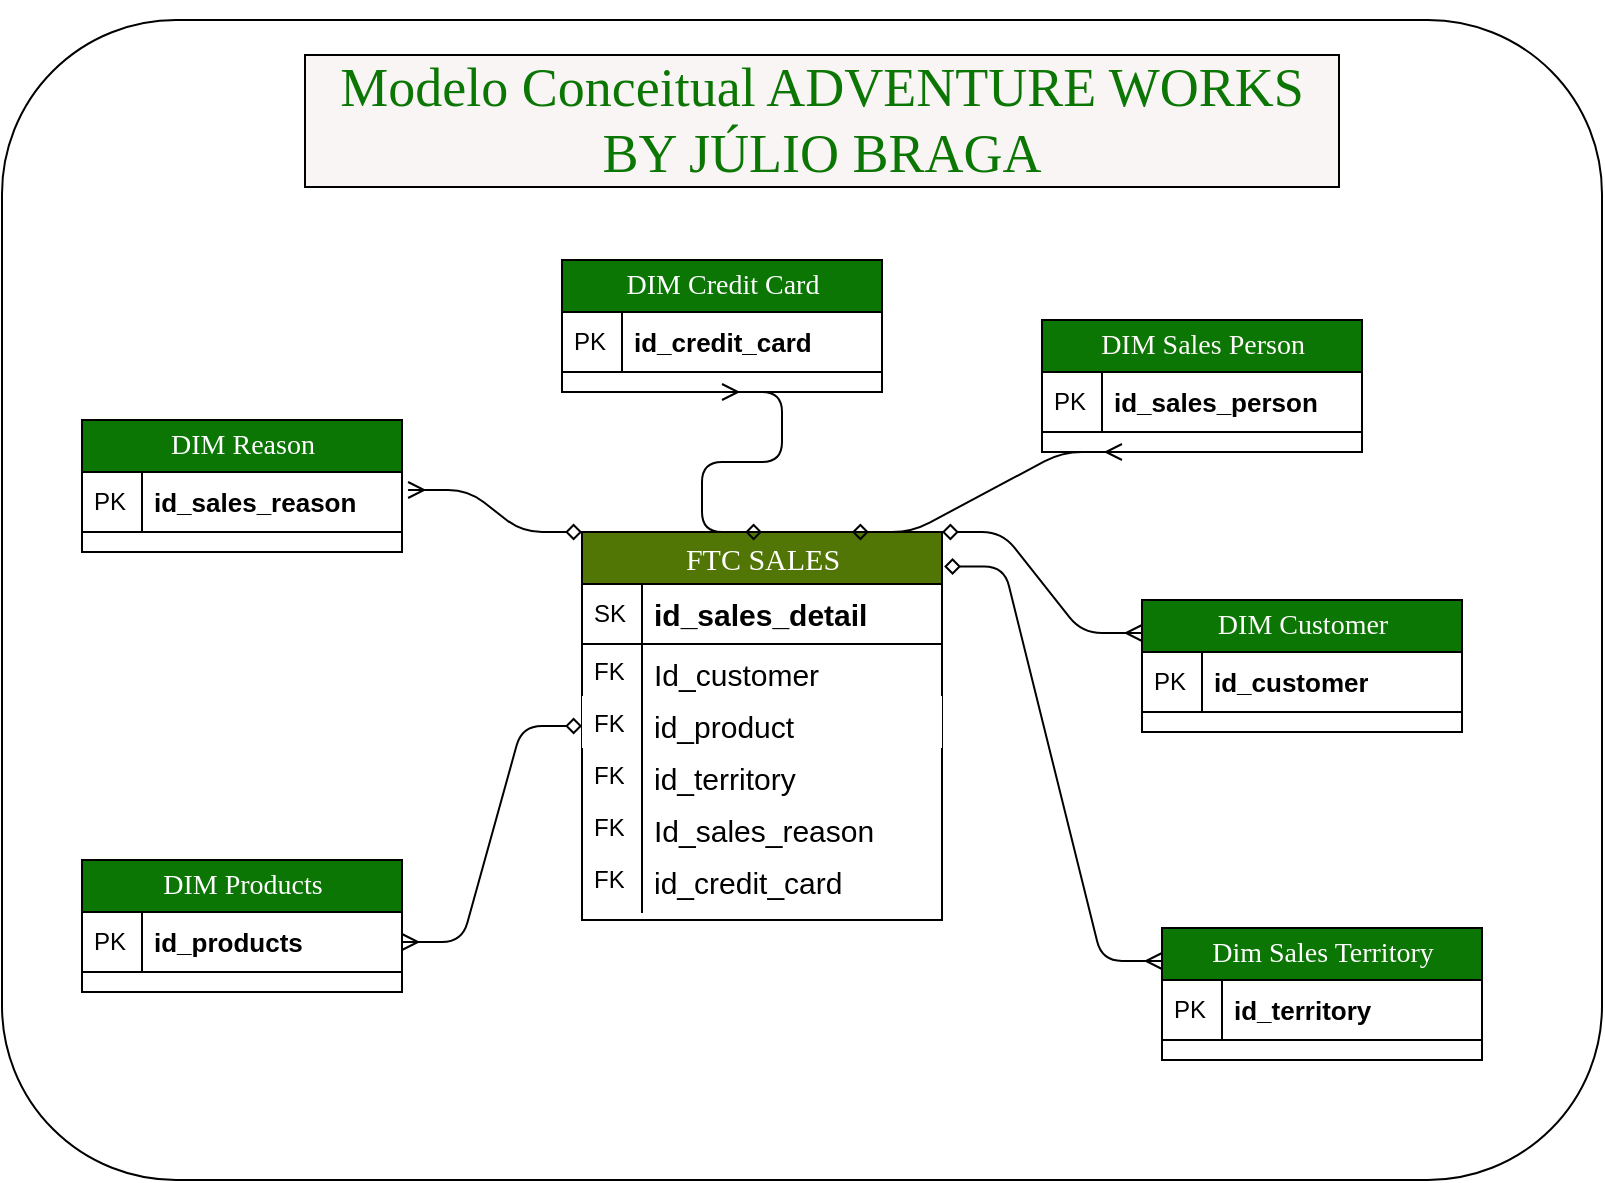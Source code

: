 <mxfile version="23.1.5" type="github">
  <diagram name="Page-1" id="e56a1550-8fbb-45ad-956c-1786394a9013">
    <mxGraphModel dx="1035" dy="551" grid="1" gridSize="10" guides="1" tooltips="1" connect="1" arrows="1" fold="1" page="1" pageScale="1" pageWidth="1100" pageHeight="850" background="none" math="0" shadow="0">
      <root>
        <mxCell id="0" />
        <mxCell id="1" parent="0" />
        <mxCell id="Qn2qlTN2ILUu-nCu6F_l-32" value="" style="rounded=1;whiteSpace=wrap;html=1;fontFamily=Verdana;fontSize=14;fontColor=default;labelBackgroundColor=none;" vertex="1" parent="1">
          <mxGeometry x="20" y="30" width="800" height="580" as="geometry" />
        </mxCell>
        <mxCell id="2e49270ec7c68f3f-19" value="FTC SALES" style="swimlane;html=1;fontStyle=0;childLayout=stackLayout;horizontal=1;startSize=26;fillColor=#527605;horizontalStack=0;resizeParent=1;resizeLast=0;collapsible=1;marginBottom=0;swimlaneFillColor=#ffffff;align=center;rounded=0;shadow=0;comic=0;labelBackgroundColor=none;strokeWidth=1;fontFamily=Verdana;fontSize=15;fontColor=#ffffff;" parent="1" vertex="1">
          <mxGeometry x="310" y="286" width="180" height="194" as="geometry" />
        </mxCell>
        <mxCell id="2e49270ec7c68f3f-20" value="id_sales_detail" style="shape=partialRectangle;top=0;left=0;right=0;bottom=1;html=1;align=left;verticalAlign=middle;fillColor=none;spacingLeft=34;spacingRight=4;whiteSpace=wrap;overflow=hidden;rotatable=0;points=[[0,0.5],[1,0.5]];portConstraint=eastwest;dropTarget=0;fontStyle=1;fontSize=15;" parent="2e49270ec7c68f3f-19" vertex="1">
          <mxGeometry y="26" width="180" height="30" as="geometry" />
        </mxCell>
        <mxCell id="2e49270ec7c68f3f-21" value="SK&amp;nbsp;" style="shape=partialRectangle;top=0;left=0;bottom=0;html=1;fillColor=none;align=left;verticalAlign=middle;spacingLeft=4;spacingRight=4;whiteSpace=wrap;overflow=hidden;rotatable=0;points=[];portConstraint=eastwest;part=1;" parent="2e49270ec7c68f3f-20" vertex="1" connectable="0">
          <mxGeometry width="30" height="30" as="geometry" />
        </mxCell>
        <mxCell id="2e49270ec7c68f3f-22" value="Id_customer" style="shape=partialRectangle;top=0;left=0;right=0;bottom=0;html=1;align=left;verticalAlign=top;fillColor=none;spacingLeft=34;spacingRight=4;whiteSpace=wrap;overflow=hidden;rotatable=0;points=[[0,0.5],[1,0.5]];portConstraint=eastwest;dropTarget=0;fontSize=15;" parent="2e49270ec7c68f3f-19" vertex="1">
          <mxGeometry y="56" width="180" height="26" as="geometry" />
        </mxCell>
        <mxCell id="2e49270ec7c68f3f-23" value="FK" style="shape=partialRectangle;top=0;left=0;bottom=0;html=1;fillColor=none;align=left;verticalAlign=top;spacingLeft=4;spacingRight=4;whiteSpace=wrap;overflow=hidden;rotatable=0;points=[];portConstraint=eastwest;part=1;" parent="2e49270ec7c68f3f-22" vertex="1" connectable="0">
          <mxGeometry width="30" height="26" as="geometry" />
        </mxCell>
        <mxCell id="2e49270ec7c68f3f-24" value="id_product" style="shape=partialRectangle;top=0;left=0;right=0;bottom=0;html=1;align=left;verticalAlign=top;fillColor=default;spacingLeft=34;spacingRight=4;whiteSpace=wrap;overflow=hidden;rotatable=0;points=[[0,0.5],[1,0.5]];portConstraint=eastwest;dropTarget=0;fontSize=15;" parent="2e49270ec7c68f3f-19" vertex="1">
          <mxGeometry y="82" width="180" height="26" as="geometry" />
        </mxCell>
        <mxCell id="2e49270ec7c68f3f-25" value="FK" style="shape=partialRectangle;top=0;left=0;bottom=0;html=1;fillColor=none;align=left;verticalAlign=top;spacingLeft=4;spacingRight=4;whiteSpace=wrap;overflow=hidden;rotatable=0;points=[];portConstraint=eastwest;part=1;" parent="2e49270ec7c68f3f-24" vertex="1" connectable="0">
          <mxGeometry width="30" height="26" as="geometry" />
        </mxCell>
        <mxCell id="2e49270ec7c68f3f-26" value="id_territory" style="shape=partialRectangle;top=0;left=0;right=0;bottom=0;html=1;align=left;verticalAlign=top;fillColor=none;spacingLeft=34;spacingRight=4;whiteSpace=wrap;overflow=hidden;rotatable=0;points=[[0,0.5],[1,0.5]];portConstraint=eastwest;dropTarget=0;fontSize=15;" parent="2e49270ec7c68f3f-19" vertex="1">
          <mxGeometry y="108" width="180" height="26" as="geometry" />
        </mxCell>
        <mxCell id="2e49270ec7c68f3f-27" value="FK" style="shape=partialRectangle;top=0;left=0;bottom=0;html=1;fillColor=none;align=left;verticalAlign=top;spacingLeft=4;spacingRight=4;whiteSpace=wrap;overflow=hidden;rotatable=0;points=[];portConstraint=eastwest;part=1;" parent="2e49270ec7c68f3f-26" vertex="1" connectable="0">
          <mxGeometry width="30" height="26" as="geometry" />
        </mxCell>
        <mxCell id="2e49270ec7c68f3f-28" value="Id_sales_reason" style="shape=partialRectangle;top=0;left=0;right=0;bottom=0;html=1;align=left;verticalAlign=top;fillColor=none;spacingLeft=34;spacingRight=4;whiteSpace=wrap;overflow=hidden;rotatable=0;points=[[0,0.5],[1,0.5]];portConstraint=eastwest;dropTarget=0;fontSize=15;" parent="2e49270ec7c68f3f-19" vertex="1">
          <mxGeometry y="134" width="180" height="26" as="geometry" />
        </mxCell>
        <mxCell id="2e49270ec7c68f3f-29" value="FK" style="shape=partialRectangle;top=0;left=0;bottom=0;html=1;fillColor=none;align=left;verticalAlign=top;spacingLeft=4;spacingRight=4;whiteSpace=wrap;overflow=hidden;rotatable=0;points=[];portConstraint=eastwest;part=1;" parent="2e49270ec7c68f3f-28" vertex="1" connectable="0">
          <mxGeometry width="30" height="26.0" as="geometry" />
        </mxCell>
        <mxCell id="Qn2qlTN2ILUu-nCu6F_l-2" value="id_credit_card" style="shape=partialRectangle;top=0;left=0;right=0;bottom=0;html=1;align=left;verticalAlign=top;fillColor=none;spacingLeft=34;spacingRight=4;whiteSpace=wrap;overflow=hidden;rotatable=0;points=[[0,0.5],[1,0.5]];portConstraint=eastwest;dropTarget=0;fontSize=15;" vertex="1" parent="2e49270ec7c68f3f-19">
          <mxGeometry y="160" width="180" height="30" as="geometry" />
        </mxCell>
        <mxCell id="Qn2qlTN2ILUu-nCu6F_l-3" value="FK" style="shape=partialRectangle;top=0;left=0;bottom=0;html=1;fillColor=none;align=left;verticalAlign=top;spacingLeft=4;spacingRight=4;whiteSpace=wrap;overflow=hidden;rotatable=0;points=[];portConstraint=eastwest;part=1;" vertex="1" connectable="0" parent="Qn2qlTN2ILUu-nCu6F_l-2">
          <mxGeometry width="30" height="30" as="geometry" />
        </mxCell>
        <mxCell id="2e49270ec7c68f3f-80" value="DIM Reason" style="swimlane;html=1;fontStyle=0;childLayout=stackLayout;horizontal=1;startSize=26;fillColor=#0c7605;horizontalStack=0;resizeParent=1;resizeLast=0;collapsible=1;marginBottom=0;swimlaneFillColor=#ffffff;align=center;rounded=0;shadow=0;comic=0;labelBackgroundColor=none;strokeWidth=1;fontFamily=Verdana;fontSize=14;strokeColor=#000000;fontColor=#ffffff;" parent="1" vertex="1">
          <mxGeometry x="60" y="230" width="160" height="66" as="geometry" />
        </mxCell>
        <mxCell id="2e49270ec7c68f3f-81" value="id_sales_reason" style="shape=partialRectangle;top=0;left=0;right=0;bottom=1;html=1;align=left;verticalAlign=middle;fillColor=none;spacingLeft=34;spacingRight=4;whiteSpace=wrap;overflow=hidden;rotatable=0;points=[[0,0.5],[1,0.5]];portConstraint=eastwest;dropTarget=0;fontStyle=1;fontSize=13;" parent="2e49270ec7c68f3f-80" vertex="1">
          <mxGeometry y="26" width="160" height="30" as="geometry" />
        </mxCell>
        <mxCell id="2e49270ec7c68f3f-82" value="PK" style="shape=partialRectangle;top=0;left=0;bottom=0;html=1;fillColor=none;align=left;verticalAlign=middle;spacingLeft=4;spacingRight=4;whiteSpace=wrap;overflow=hidden;rotatable=0;points=[];portConstraint=eastwest;part=1;" parent="2e49270ec7c68f3f-81" vertex="1" connectable="0">
          <mxGeometry width="30" height="30" as="geometry" />
        </mxCell>
        <mxCell id="Qn2qlTN2ILUu-nCu6F_l-4" value="" style="edgeStyle=entityRelationEdgeStyle;html=1;endArrow=ERmany;startArrow=diamond;labelBackgroundColor=none;fontFamily=Verdana;fontSize=14;entryX=1.019;entryY=0.3;exitX=0;exitY=0;startFill=0;entryDx=0;entryDy=0;entryPerimeter=0;exitDx=0;exitDy=0;endFill=0;" edge="1" parent="1" source="2e49270ec7c68f3f-19" target="2e49270ec7c68f3f-81">
          <mxGeometry width="100" height="100" relative="1" as="geometry">
            <mxPoint x="160" y="500" as="sourcePoint" />
            <mxPoint x="268.92" y="514.996" as="targetPoint" />
            <Array as="points">
              <mxPoint x="340" y="320" />
              <mxPoint x="300" y="300" />
            </Array>
          </mxGeometry>
        </mxCell>
        <mxCell id="Qn2qlTN2ILUu-nCu6F_l-5" value="DIM Credit Card" style="swimlane;html=1;fontStyle=0;childLayout=stackLayout;horizontal=1;startSize=26;fillColor=#0c7605;horizontalStack=0;resizeParent=1;resizeLast=0;collapsible=1;marginBottom=0;swimlaneFillColor=#ffffff;align=center;rounded=0;shadow=0;comic=0;labelBackgroundColor=none;strokeWidth=1;fontFamily=Verdana;fontSize=14;fontColor=#ffffff;" vertex="1" parent="1">
          <mxGeometry x="300" y="150" width="160" height="66" as="geometry" />
        </mxCell>
        <mxCell id="Qn2qlTN2ILUu-nCu6F_l-6" value="id_credit_card" style="shape=partialRectangle;top=0;left=0;right=0;bottom=1;html=1;align=left;verticalAlign=middle;fillColor=none;spacingLeft=34;spacingRight=4;whiteSpace=wrap;overflow=hidden;rotatable=0;points=[[0,0.5],[1,0.5]];portConstraint=eastwest;dropTarget=0;fontStyle=1;fontSize=13;" vertex="1" parent="Qn2qlTN2ILUu-nCu6F_l-5">
          <mxGeometry y="26" width="160" height="30" as="geometry" />
        </mxCell>
        <mxCell id="Qn2qlTN2ILUu-nCu6F_l-7" value="PK" style="shape=partialRectangle;top=0;left=0;bottom=0;html=1;fillColor=none;align=left;verticalAlign=middle;spacingLeft=4;spacingRight=4;whiteSpace=wrap;overflow=hidden;rotatable=0;points=[];portConstraint=eastwest;part=1;" vertex="1" connectable="0" parent="Qn2qlTN2ILUu-nCu6F_l-6">
          <mxGeometry width="30" height="30" as="geometry" />
        </mxCell>
        <mxCell id="Qn2qlTN2ILUu-nCu6F_l-8" value="DIM Sales Person" style="swimlane;html=1;fontStyle=0;childLayout=stackLayout;horizontal=1;startSize=26;fillColor=#0c7605;horizontalStack=0;resizeParent=1;resizeLast=0;collapsible=1;marginBottom=0;swimlaneFillColor=#ffffff;align=center;rounded=0;shadow=0;comic=0;labelBackgroundColor=none;strokeWidth=1;fontFamily=Verdana;fontSize=14;fontColor=#FFFAFA;" vertex="1" parent="1">
          <mxGeometry x="540" y="180" width="160" height="66" as="geometry" />
        </mxCell>
        <mxCell id="Qn2qlTN2ILUu-nCu6F_l-9" value="id_sales_person" style="shape=partialRectangle;top=0;left=0;right=0;bottom=1;html=1;align=left;verticalAlign=middle;fillColor=none;spacingLeft=34;spacingRight=4;whiteSpace=wrap;overflow=hidden;rotatable=0;points=[[0,0.5],[1,0.5]];portConstraint=eastwest;dropTarget=0;fontStyle=1;fontSize=13;" vertex="1" parent="Qn2qlTN2ILUu-nCu6F_l-8">
          <mxGeometry y="26" width="160" height="30" as="geometry" />
        </mxCell>
        <mxCell id="Qn2qlTN2ILUu-nCu6F_l-10" value="PK" style="shape=partialRectangle;top=0;left=0;bottom=0;html=1;fillColor=none;align=left;verticalAlign=middle;spacingLeft=4;spacingRight=4;whiteSpace=wrap;overflow=hidden;rotatable=0;points=[];portConstraint=eastwest;part=1;" vertex="1" connectable="0" parent="Qn2qlTN2ILUu-nCu6F_l-9">
          <mxGeometry width="30" height="30" as="geometry" />
        </mxCell>
        <mxCell id="Qn2qlTN2ILUu-nCu6F_l-18" value="" style="edgeStyle=entityRelationEdgeStyle;html=1;endArrow=ERmany;startArrow=diamond;labelBackgroundColor=none;fontFamily=Verdana;fontSize=14;exitX=0.5;exitY=0;startFill=0;exitDx=0;exitDy=0;endFill=0;entryX=0.5;entryY=1;entryDx=0;entryDy=0;" edge="1" parent="1" source="2e49270ec7c68f3f-19" target="Qn2qlTN2ILUu-nCu6F_l-5">
          <mxGeometry width="100" height="100" relative="1" as="geometry">
            <mxPoint x="347" y="298" as="sourcePoint" />
            <mxPoint x="390" y="250" as="targetPoint" />
            <Array as="points">
              <mxPoint x="400" y="320" />
              <mxPoint x="390" y="320" />
              <mxPoint x="410" y="330" />
            </Array>
          </mxGeometry>
        </mxCell>
        <mxCell id="Qn2qlTN2ILUu-nCu6F_l-19" value="DIM Customer" style="swimlane;html=1;fontStyle=0;childLayout=stackLayout;horizontal=1;startSize=26;fillColor=#0c7605;horizontalStack=0;resizeParent=1;resizeLast=0;collapsible=1;marginBottom=0;swimlaneFillColor=#ffffff;align=center;rounded=0;shadow=0;comic=0;labelBackgroundColor=none;strokeWidth=1;fontFamily=Verdana;fontSize=14;strokeColor=#000000;fontColor=#fefbfb;" vertex="1" parent="1">
          <mxGeometry x="590" y="320" width="160" height="66" as="geometry" />
        </mxCell>
        <mxCell id="Qn2qlTN2ILUu-nCu6F_l-20" value="id_customer" style="shape=partialRectangle;top=0;left=0;right=0;bottom=1;html=1;align=left;verticalAlign=middle;fillColor=none;spacingLeft=34;spacingRight=4;whiteSpace=wrap;overflow=hidden;rotatable=0;points=[[0,0.5],[1,0.5]];portConstraint=eastwest;dropTarget=0;fontStyle=1;fontSize=13;" vertex="1" parent="Qn2qlTN2ILUu-nCu6F_l-19">
          <mxGeometry y="26" width="160" height="30" as="geometry" />
        </mxCell>
        <mxCell id="Qn2qlTN2ILUu-nCu6F_l-21" value="PK" style="shape=partialRectangle;top=0;left=0;bottom=0;html=1;fillColor=none;align=left;verticalAlign=middle;spacingLeft=4;spacingRight=4;whiteSpace=wrap;overflow=hidden;rotatable=0;points=[];portConstraint=eastwest;part=1;" vertex="1" connectable="0" parent="Qn2qlTN2ILUu-nCu6F_l-20">
          <mxGeometry width="30" height="30" as="geometry" />
        </mxCell>
        <mxCell id="Qn2qlTN2ILUu-nCu6F_l-22" value="DIM Products" style="swimlane;html=1;fontStyle=0;childLayout=stackLayout;horizontal=1;startSize=26;fillColor=#0c7605;horizontalStack=0;resizeParent=1;resizeLast=0;collapsible=1;marginBottom=0;swimlaneFillColor=#ffffff;align=center;rounded=0;shadow=0;comic=0;labelBackgroundColor=none;strokeWidth=1;fontFamily=Verdana;fontSize=14;fontColor=#ffffff;" vertex="1" parent="1">
          <mxGeometry x="60" y="450" width="160" height="66" as="geometry" />
        </mxCell>
        <mxCell id="Qn2qlTN2ILUu-nCu6F_l-23" value="id_products" style="shape=partialRectangle;top=0;left=0;right=0;bottom=1;html=1;align=left;verticalAlign=middle;fillColor=none;spacingLeft=34;spacingRight=4;whiteSpace=wrap;overflow=hidden;rotatable=0;points=[[0,0.5],[1,0.5]];portConstraint=eastwest;dropTarget=0;fontStyle=1;fontSize=13;" vertex="1" parent="Qn2qlTN2ILUu-nCu6F_l-22">
          <mxGeometry y="26" width="160" height="30" as="geometry" />
        </mxCell>
        <mxCell id="Qn2qlTN2ILUu-nCu6F_l-24" value="PK" style="shape=partialRectangle;top=0;left=0;bottom=0;html=1;fillColor=none;align=left;verticalAlign=middle;spacingLeft=4;spacingRight=4;whiteSpace=wrap;overflow=hidden;rotatable=0;points=[];portConstraint=eastwest;part=1;" vertex="1" connectable="0" parent="Qn2qlTN2ILUu-nCu6F_l-23">
          <mxGeometry width="30" height="30" as="geometry" />
        </mxCell>
        <mxCell id="Qn2qlTN2ILUu-nCu6F_l-25" value="Dim Sales Territory" style="swimlane;html=1;fontStyle=0;childLayout=stackLayout;horizontal=1;startSize=26;fillColor=#0c7605;horizontalStack=0;resizeParent=1;resizeLast=0;collapsible=1;marginBottom=0;swimlaneFillColor=#ffffff;align=center;rounded=0;shadow=0;comic=0;labelBackgroundColor=none;strokeWidth=1;fontFamily=Verdana;fontSize=14;fontColor=#ffffff;" vertex="1" parent="1">
          <mxGeometry x="600" y="484" width="160" height="66" as="geometry" />
        </mxCell>
        <mxCell id="Qn2qlTN2ILUu-nCu6F_l-26" value="id_territory" style="shape=partialRectangle;top=0;left=0;right=0;bottom=1;html=1;align=left;verticalAlign=middle;fillColor=none;spacingLeft=34;spacingRight=4;whiteSpace=wrap;overflow=hidden;rotatable=0;points=[[0,0.5],[1,0.5]];portConstraint=eastwest;dropTarget=0;fontStyle=1;fontSize=13;" vertex="1" parent="Qn2qlTN2ILUu-nCu6F_l-25">
          <mxGeometry y="26" width="160" height="30" as="geometry" />
        </mxCell>
        <mxCell id="Qn2qlTN2ILUu-nCu6F_l-27" value="PK" style="shape=partialRectangle;top=0;left=0;bottom=0;html=1;fillColor=none;align=left;verticalAlign=middle;spacingLeft=4;spacingRight=4;whiteSpace=wrap;overflow=hidden;rotatable=0;points=[];portConstraint=eastwest;part=1;" vertex="1" connectable="0" parent="Qn2qlTN2ILUu-nCu6F_l-26">
          <mxGeometry width="30" height="30" as="geometry" />
        </mxCell>
        <mxCell id="Qn2qlTN2ILUu-nCu6F_l-28" value="" style="edgeStyle=entityRelationEdgeStyle;html=1;endArrow=ERmany;startArrow=diamond;labelBackgroundColor=none;fontFamily=Verdana;fontSize=14;entryX=0;entryY=0.25;exitX=1.006;exitY=0.089;startFill=0;entryDx=0;entryDy=0;exitDx=0;exitDy=0;endFill=0;exitPerimeter=0;" edge="1" parent="1" source="2e49270ec7c68f3f-19" target="Qn2qlTN2ILUu-nCu6F_l-25">
          <mxGeometry width="100" height="100" relative="1" as="geometry">
            <mxPoint x="587" y="425" as="sourcePoint" />
            <mxPoint x="500" y="261" as="targetPoint" />
          </mxGeometry>
        </mxCell>
        <mxCell id="Qn2qlTN2ILUu-nCu6F_l-29" value="" style="edgeStyle=entityRelationEdgeStyle;html=1;endArrow=ERmany;startArrow=diamond;labelBackgroundColor=none;fontFamily=Verdana;fontSize=14;entryX=1;entryY=0.5;startFill=0;entryDx=0;entryDy=0;endFill=0;" edge="1" parent="1" source="2e49270ec7c68f3f-19" target="Qn2qlTN2ILUu-nCu6F_l-23">
          <mxGeometry width="100" height="100" relative="1" as="geometry">
            <mxPoint x="320" y="479" as="sourcePoint" />
            <mxPoint x="233" y="315" as="targetPoint" />
          </mxGeometry>
        </mxCell>
        <mxCell id="Qn2qlTN2ILUu-nCu6F_l-30" value="" style="edgeStyle=entityRelationEdgeStyle;html=1;endArrow=ERmany;startArrow=diamond;labelBackgroundColor=none;fontFamily=Verdana;fontSize=14;entryX=0;entryY=0.25;exitX=1;exitY=0;startFill=0;entryDx=0;entryDy=0;exitDx=0;exitDy=0;endFill=0;" edge="1" parent="1" source="2e49270ec7c68f3f-19" target="Qn2qlTN2ILUu-nCu6F_l-19">
          <mxGeometry width="100" height="100" relative="1" as="geometry">
            <mxPoint x="500" y="374" as="sourcePoint" />
            <mxPoint x="610" y="511" as="targetPoint" />
          </mxGeometry>
        </mxCell>
        <mxCell id="Qn2qlTN2ILUu-nCu6F_l-31" value="" style="edgeStyle=entityRelationEdgeStyle;html=1;endArrow=ERmany;startArrow=diamond;labelBackgroundColor=none;fontFamily=Verdana;fontSize=14;exitX=0.75;exitY=0;startFill=0;exitDx=0;exitDy=0;endFill=0;entryX=0.25;entryY=1;entryDx=0;entryDy=0;" edge="1" parent="1" source="2e49270ec7c68f3f-19" target="Qn2qlTN2ILUu-nCu6F_l-8">
          <mxGeometry width="100" height="100" relative="1" as="geometry">
            <mxPoint x="450.0" y="328" as="sourcePoint" />
            <mxPoint x="550" y="270" as="targetPoint" />
            <Array as="points">
              <mxPoint x="460.06" y="239" />
            </Array>
          </mxGeometry>
        </mxCell>
        <mxCell id="Qn2qlTN2ILUu-nCu6F_l-33" value="Modelo Conceitual ADVENTURE WORKS BY JÚLIO BRAGA" style="text;align=center;verticalAlign=middle;whiteSpace=wrap;rounded=0;fontFamily=Verdana;fontSize=27;fontColor=#0c7605;labelBackgroundColor=#f9f5f5;labelBorderColor=default;" vertex="1" parent="1">
          <mxGeometry x="170" y="20" width="520" height="120" as="geometry" />
        </mxCell>
      </root>
    </mxGraphModel>
  </diagram>
</mxfile>
